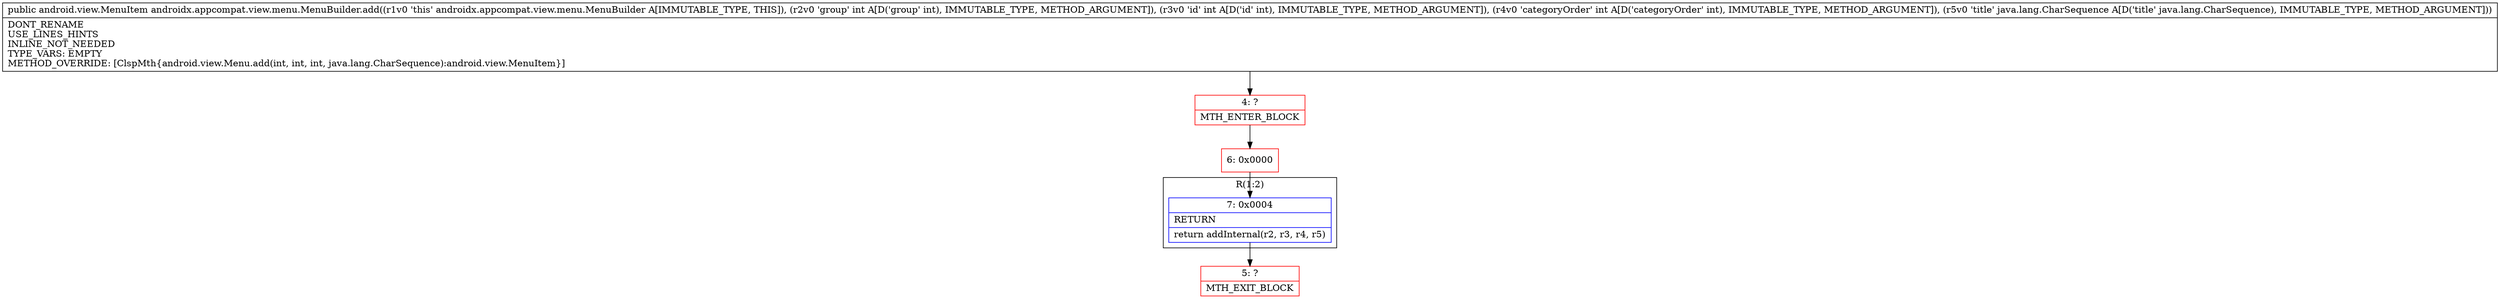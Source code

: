digraph "CFG forandroidx.appcompat.view.menu.MenuBuilder.add(IIILjava\/lang\/CharSequence;)Landroid\/view\/MenuItem;" {
subgraph cluster_Region_1668659921 {
label = "R(1:2)";
node [shape=record,color=blue];
Node_7 [shape=record,label="{7\:\ 0x0004|RETURN\l|return addInternal(r2, r3, r4, r5)\l}"];
}
Node_4 [shape=record,color=red,label="{4\:\ ?|MTH_ENTER_BLOCK\l}"];
Node_6 [shape=record,color=red,label="{6\:\ 0x0000}"];
Node_5 [shape=record,color=red,label="{5\:\ ?|MTH_EXIT_BLOCK\l}"];
MethodNode[shape=record,label="{public android.view.MenuItem androidx.appcompat.view.menu.MenuBuilder.add((r1v0 'this' androidx.appcompat.view.menu.MenuBuilder A[IMMUTABLE_TYPE, THIS]), (r2v0 'group' int A[D('group' int), IMMUTABLE_TYPE, METHOD_ARGUMENT]), (r3v0 'id' int A[D('id' int), IMMUTABLE_TYPE, METHOD_ARGUMENT]), (r4v0 'categoryOrder' int A[D('categoryOrder' int), IMMUTABLE_TYPE, METHOD_ARGUMENT]), (r5v0 'title' java.lang.CharSequence A[D('title' java.lang.CharSequence), IMMUTABLE_TYPE, METHOD_ARGUMENT]))  | DONT_RENAME\lUSE_LINES_HINTS\lINLINE_NOT_NEEDED\lTYPE_VARS: EMPTY\lMETHOD_OVERRIDE: [ClspMth\{android.view.Menu.add(int, int, int, java.lang.CharSequence):android.view.MenuItem\}]\l}"];
MethodNode -> Node_4;Node_7 -> Node_5;
Node_4 -> Node_6;
Node_6 -> Node_7;
}

